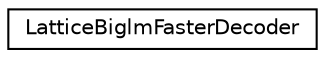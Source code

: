 digraph "Graphical Class Hierarchy"
{
  edge [fontname="Helvetica",fontsize="10",labelfontname="Helvetica",labelfontsize="10"];
  node [fontname="Helvetica",fontsize="10",shape=record];
  rankdir="LR";
  Node0 [label="LatticeBiglmFasterDecoder",height=0.2,width=0.4,color="black", fillcolor="white", style="filled",URL="$classkaldi_1_1LatticeBiglmFasterDecoder.html",tooltip="This is as LatticeFasterDecoder, but does online composition between HCLG and the \"difference languag..."];
}
